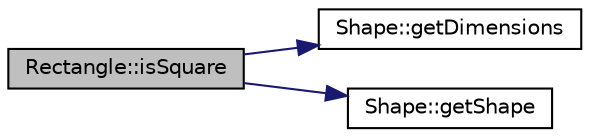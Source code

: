 digraph "Rectangle::isSquare"
{
  edge [fontname="Helvetica",fontsize="10",labelfontname="Helvetica",labelfontsize="10"];
  node [fontname="Helvetica",fontsize="10",shape=record];
  rankdir="LR";
  Node1 [label="Rectangle::isSquare",height=0.2,width=0.4,color="black", fillcolor="grey75", style="filled", fontcolor="black"];
  Node1 -> Node2 [color="midnightblue",fontsize="10",style="solid",fontname="Helvetica"];
  Node2 [label="Shape::getDimensions",height=0.2,width=0.4,color="black", fillcolor="white", style="filled",URL="$classShape.html#a6ab7f82dd146b522b981fd5b5451f3dd",tooltip="Method getDimensions: Class Shape  This method will return the vector of ints which stores the dimens..."];
  Node1 -> Node3 [color="midnightblue",fontsize="10",style="solid",fontname="Helvetica"];
  Node3 [label="Shape::getShape",height=0.2,width=0.4,color="black", fillcolor="white", style="filled",URL="$classShape.html#a558bed85fed8077108f17fe4c7ce38aa",tooltip="Method getShape: Class Shape  This method will return the ShapeType of the calling shape..."];
}
